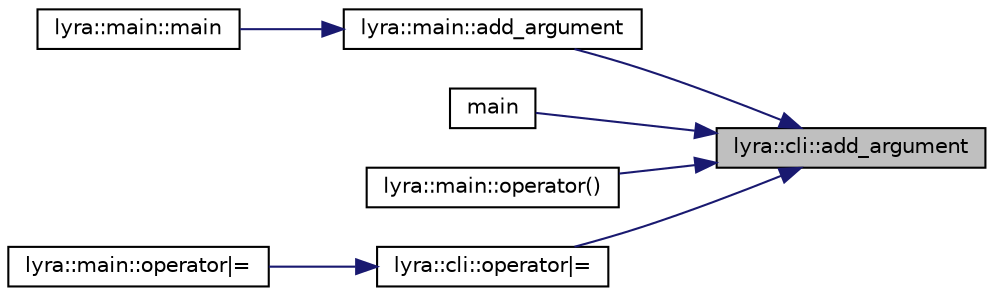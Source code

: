 digraph "lyra::cli::add_argument"
{
 // INTERACTIVE_SVG=YES
 // LATEX_PDF_SIZE
  edge [fontname="Helvetica",fontsize="10",labelfontname="Helvetica",labelfontsize="10"];
  node [fontname="Helvetica",fontsize="10",shape=record];
  rankdir="RL";
  Node1 [label="lyra::cli::add_argument",height=0.2,width=0.4,color="black", fillcolor="grey75", style="filled", fontcolor="black",tooltip=" "];
  Node1 -> Node2 [dir="back",color="midnightblue",fontsize="10",style="solid",fontname="Helvetica"];
  Node2 [label="lyra::main::add_argument",height=0.2,width=0.4,color="black", fillcolor="white", style="filled",URL="$classlyra_1_1main.html#a3efae31bd525dd35d38d88b5d5429b98",tooltip=" "];
  Node2 -> Node3 [dir="back",color="midnightblue",fontsize="10",style="solid",fontname="Helvetica"];
  Node3 [label="lyra::main::main",height=0.2,width=0.4,color="black", fillcolor="white", style="filled",URL="$classlyra_1_1main.html#ad086123f0ca6e2effabc14a342ad4e9f",tooltip=" "];
  Node1 -> Node4 [dir="back",color="midnightblue",fontsize="10",style="solid",fontname="Helvetica"];
  Node4 [label="main",height=0.2,width=0.4,color="black", fillcolor="white", style="filled",URL="$doc__commands_8cpp.html#a217dbf8b442f20279ea00b898af96f52",tooltip=" "];
  Node1 -> Node5 [dir="back",color="midnightblue",fontsize="10",style="solid",fontname="Helvetica"];
  Node5 [label="lyra::main::operator()",height=0.2,width=0.4,color="black", fillcolor="white", style="filled",URL="$classlyra_1_1main.html#ae004c46565600955d5585e7cf5c6a0c3",tooltip=" "];
  Node1 -> Node6 [dir="back",color="midnightblue",fontsize="10",style="solid",fontname="Helvetica"];
  Node6 [label="lyra::cli::operator\|=",height=0.2,width=0.4,color="black", fillcolor="white", style="filled",URL="$classlyra_1_1cli.html#a954326efc7d1860591bfe7d6b0541f43",tooltip=" "];
  Node6 -> Node7 [dir="back",color="midnightblue",fontsize="10",style="solid",fontname="Helvetica"];
  Node7 [label="lyra::main::operator\|=",height=0.2,width=0.4,color="black", fillcolor="white", style="filled",URL="$classlyra_1_1main.html#a32b6a578411eb8ae3a0dd0a4e5963a3e",tooltip=" "];
}
